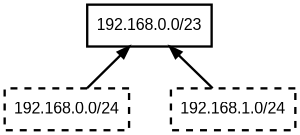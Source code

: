 strict graph {
	graph [ordering=out, margin=0, nodesep=0.5, ranksep=0.5, size="2,1"];

	"192.168.0.0/24" [label="192.168.0.0/24", shape=box, fontname=Arial, penwidth=2, style=dashed];
	"192.168.1.0/24" [label="192.168.1.0/24", shape=box, fontname=Arial, penwidth=2, style=dashed];
	"192.168.0.0/23" [label="192.168.0.0/23", shape=box, fontname=Arial, penwidth=2];

	"192.168.0.0/23" -- "192.168.0.0/24" [penwidth=2, dir=back, arrowhead=normal];
	"192.168.0.0/23" -- "192.168.1.0/24" [penwidth=2, dir=back, arrowhead=normal];
}

